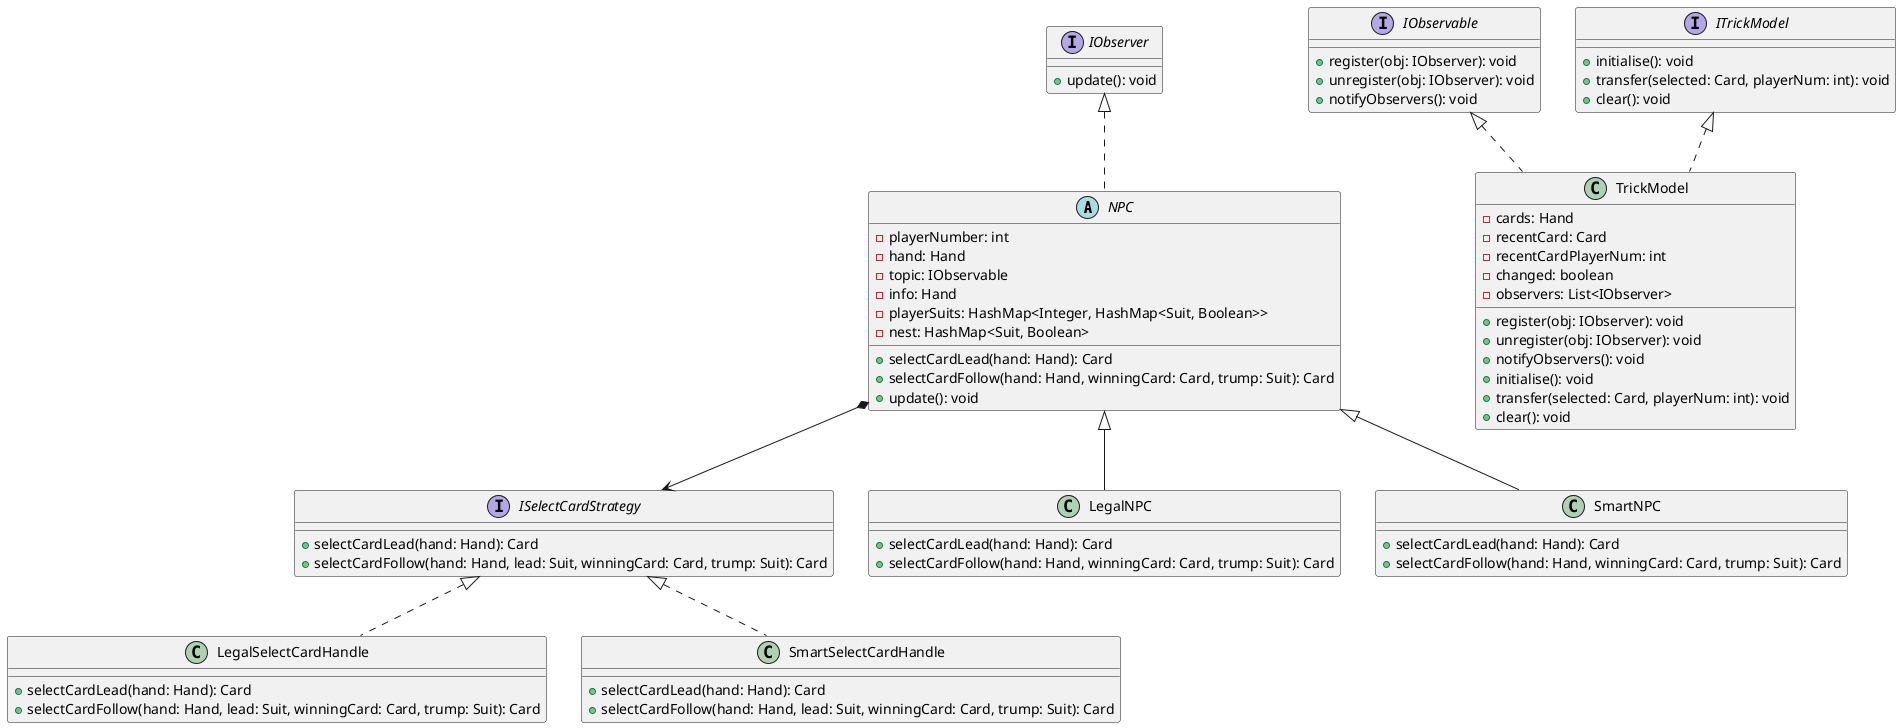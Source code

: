 @startuml

abstract class NPC implements IObserver {
    - playerNumber: int
    - hand: Hand
    - topic: IObservable
    - info: Hand
    - playerSuits: HashMap<Integer, HashMap<Suit, Boolean>>
    - nest: HashMap<Suit, Boolean>

    + selectCardLead(hand: Hand): Card
    + selectCardFollow(hand: Hand, winningCard: Card, trump: Suit): Card
    + update(): void
}
NPC *--> ISelectCardStrategy

class LegalNPC extends NPC {
    + selectCardLead(hand: Hand): Card
    + selectCardFollow(hand: Hand, winningCard: Card, trump: Suit): Card
}


class SmartNPC extends NPC {
     + selectCardLead(hand: Hand): Card
     + selectCardFollow(hand: Hand, winningCard: Card, trump: Suit): Card
}

interface ISelectCardStrategy {
    + selectCardLead(hand: Hand): Card
    + selectCardFollow(hand: Hand, lead: Suit, winningCard: Card, trump: Suit): Card
}

class LegalSelectCardHandle implements ISelectCardStrategy{
    + selectCardLead(hand: Hand): Card
    + selectCardFollow(hand: Hand, lead: Suit, winningCard: Card, trump: Suit): Card
}

class SmartSelectCardHandle implements ISelectCardStrategy{
    + selectCardLead(hand: Hand): Card
    + selectCardFollow(hand: Hand, lead: Suit, winningCard: Card, trump: Suit): Card
}

interface IObserver {
    + update(): void
}

interface IObservable {
    + register(obj: IObserver): void
    + unregister(obj: IObserver): void
    + notifyObservers(): void
}

interface ITrickModel {
    + initialise(): void
    + transfer(selected: Card, playerNum: int): void
    + clear(): void
}

class TrickModel implements IObservable, ITrickModel{
    - cards: Hand
    - recentCard: Card
    - recentCardPlayerNum: int
    - changed: boolean
    - observers: List<IObserver>

    + register(obj: IObserver): void
    + unregister(obj: IObserver): void
    + notifyObservers(): void
    + initialise(): void
    + transfer(selected: Card, playerNum: int): void
    + clear(): void
}


@enduml